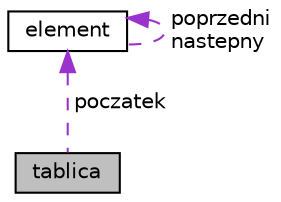 digraph G
{
  edge [fontname="Helvetica",fontsize="10",labelfontname="Helvetica",labelfontsize="10"];
  node [fontname="Helvetica",fontsize="10",shape=record];
  Node1 [label="tablica",height=0.2,width=0.4,color="black", fillcolor="grey75", style="filled" fontcolor="black"];
  Node2 -> Node1 [dir="back",color="darkorchid3",fontsize="10",style="dashed",label=" poczatek" ,fontname="Helvetica"];
  Node2 [label="element",height=0.2,width=0.4,color="black", fillcolor="white", style="filled",URL="$classelement.html"];
  Node2 -> Node2 [dir="back",color="darkorchid3",fontsize="10",style="dashed",label=" poprzedni\nnastepny" ,fontname="Helvetica"];
}
